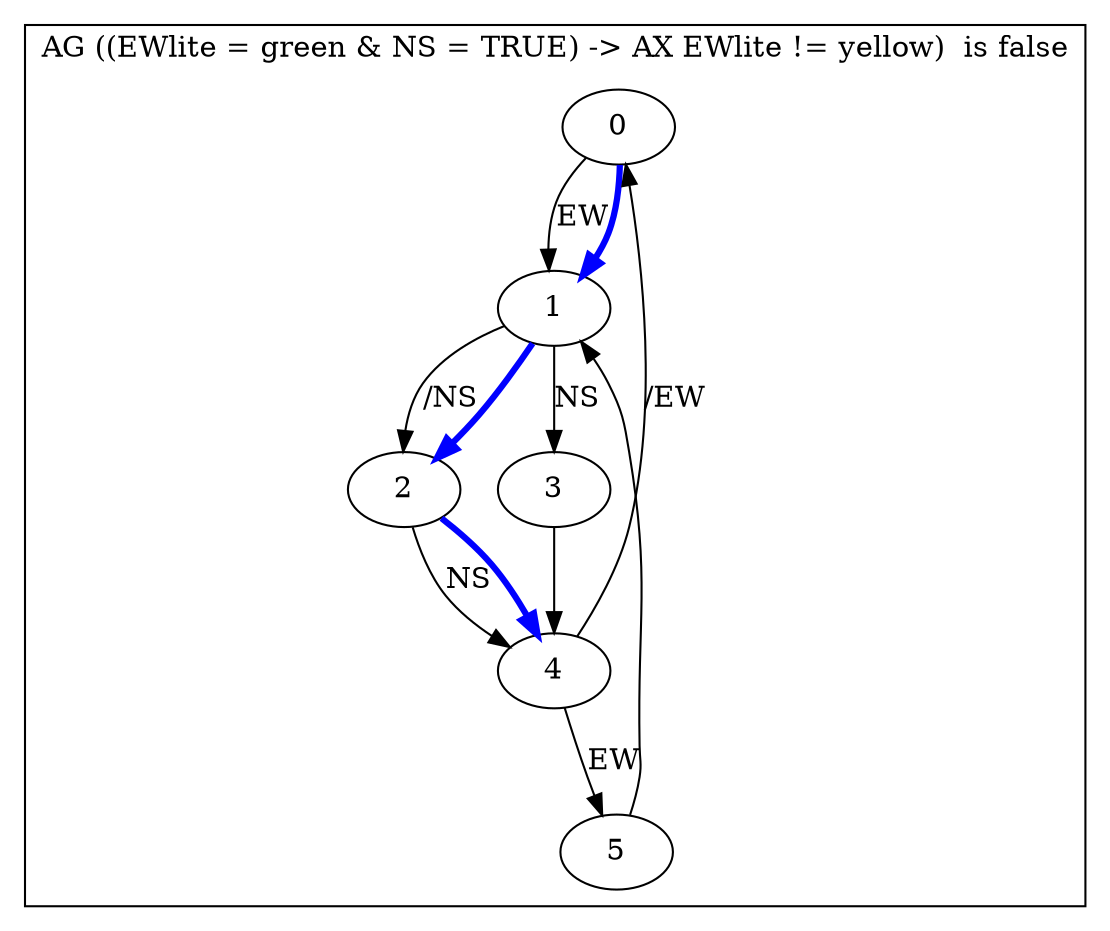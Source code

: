 digraph {
subgraph cluster_0 {
label="AG ((EWlite = green & NS = TRUE) -> AX EWlite != yellow)  is false";

0 -> 1[label="EW"];
1 -> 2[label="/NS"];
1 -> 3[label="NS"];
2 -> 4[label="NS"];
3 -> 4[label=""];
4 -> 5[label="EW"];
4 -> 0[label="/EW"];
5 -> 1[label=""];
0 -> 1[label="",color=blue,penwidth=3.0];
1 -> 2[label="",color=blue,penwidth=3.0];
2 -> 4[label="",color=blue,penwidth=3.0];
}}
